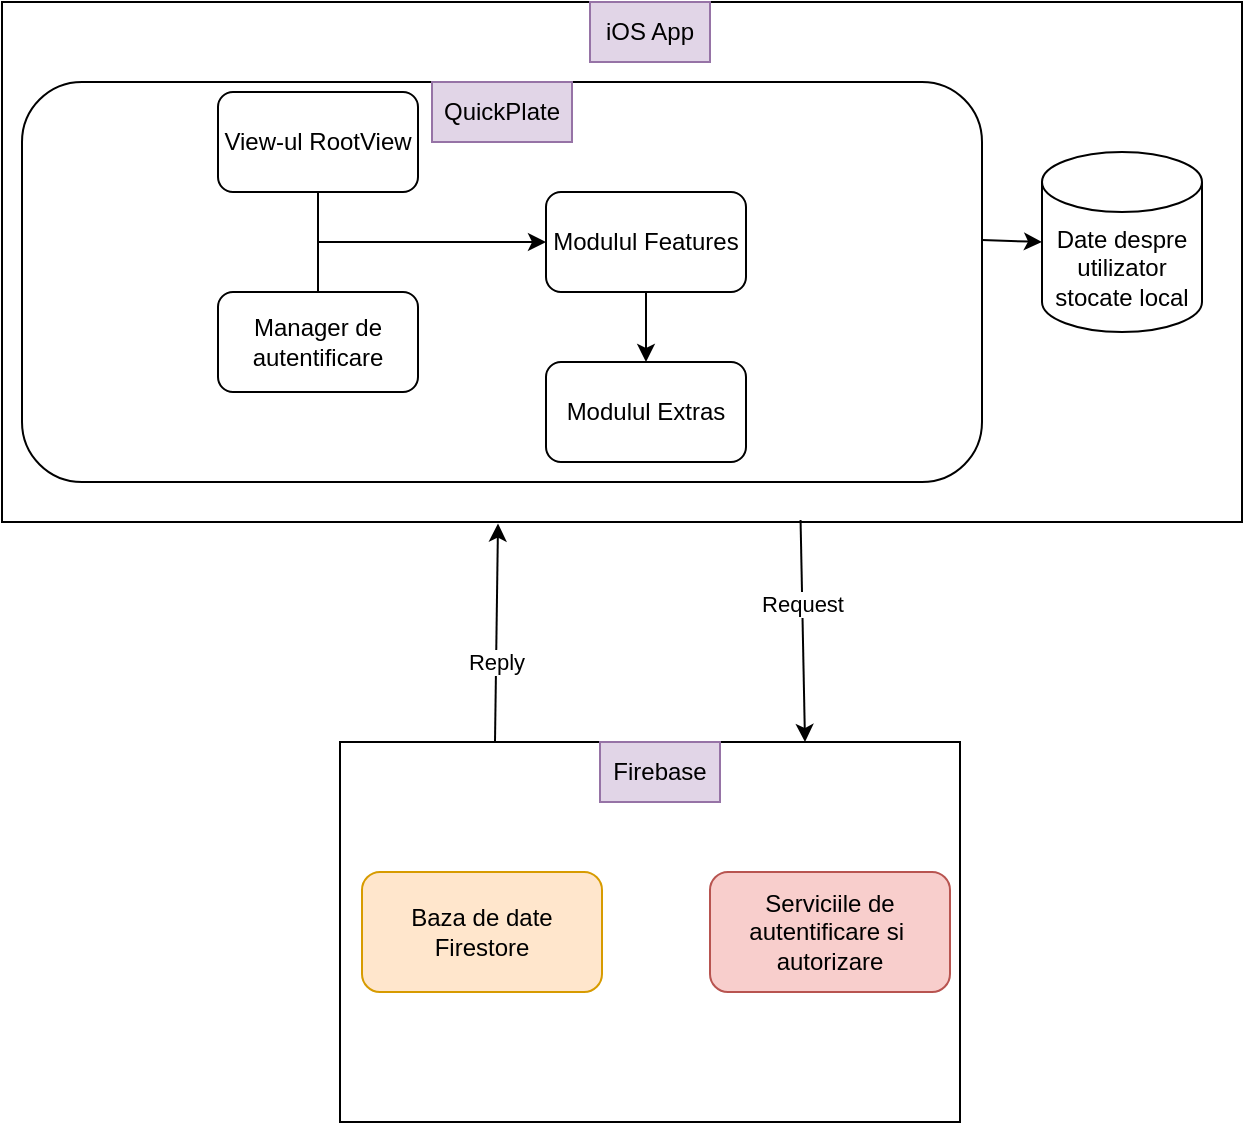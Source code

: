 <mxfile version="21.3.7">
  <diagram name="Page-1" id="EsUINYeXv3JpKhitD1GO">
    <mxGraphModel dx="896" dy="772" grid="1" gridSize="10" guides="1" tooltips="1" connect="1" arrows="1" fold="1" page="1" pageScale="1" pageWidth="827" pageHeight="1169" math="0" shadow="0">
      <root>
        <mxCell id="0" />
        <mxCell id="1" parent="0" />
        <mxCell id="umwTI3W-mNoqkro4EDPA-133" value="" style="rounded=0;whiteSpace=wrap;html=1;" parent="1" vertex="1">
          <mxGeometry x="90" width="620" height="260" as="geometry" />
        </mxCell>
        <mxCell id="umwTI3W-mNoqkro4EDPA-145" value="Date despre utilizator stocate local" style="shape=cylinder3;whiteSpace=wrap;html=1;boundedLbl=1;backgroundOutline=1;size=15;" parent="1" vertex="1">
          <mxGeometry x="610" y="75" width="80" height="90" as="geometry" />
        </mxCell>
        <mxCell id="umwTI3W-mNoqkro4EDPA-150" value="iOS App" style="text;html=1;strokeColor=#9673a6;fillColor=#e1d5e7;align=center;verticalAlign=middle;whiteSpace=wrap;rounded=0;" parent="1" vertex="1">
          <mxGeometry x="384" width="60" height="30" as="geometry" />
        </mxCell>
        <mxCell id="umwTI3W-mNoqkro4EDPA-151" value="" style="rounded=0;whiteSpace=wrap;html=1;" parent="1" vertex="1">
          <mxGeometry x="259" y="370" width="310" height="190" as="geometry" />
        </mxCell>
        <mxCell id="umwTI3W-mNoqkro4EDPA-152" value="Firebase" style="text;html=1;strokeColor=#9673a6;fillColor=#e1d5e7;align=center;verticalAlign=middle;whiteSpace=wrap;rounded=0;" parent="1" vertex="1">
          <mxGeometry x="389" y="370" width="60" height="30" as="geometry" />
        </mxCell>
        <mxCell id="umwTI3W-mNoqkro4EDPA-153" value="" style="endArrow=classic;html=1;rounded=0;exitX=0.25;exitY=0;exitDx=0;exitDy=0;entryX=0.4;entryY=1.003;entryDx=0;entryDy=0;entryPerimeter=0;" parent="1" source="umwTI3W-mNoqkro4EDPA-151" target="umwTI3W-mNoqkro4EDPA-133" edge="1">
          <mxGeometry width="50" height="50" relative="1" as="geometry">
            <mxPoint x="230" y="780" as="sourcePoint" />
            <mxPoint x="190" y="960" as="targetPoint" />
          </mxGeometry>
        </mxCell>
        <mxCell id="umwTI3W-mNoqkro4EDPA-154" value="Reply" style="edgeLabel;html=1;align=center;verticalAlign=middle;resizable=0;points=[];" parent="umwTI3W-mNoqkro4EDPA-153" vertex="1" connectable="0">
          <mxGeometry x="-0.257" relative="1" as="geometry">
            <mxPoint as="offset" />
          </mxGeometry>
        </mxCell>
        <mxCell id="umwTI3W-mNoqkro4EDPA-155" value="" style="endArrow=classic;html=1;rounded=0;exitX=0.644;exitY=0.996;exitDx=0;exitDy=0;entryX=0.75;entryY=0;entryDx=0;entryDy=0;exitPerimeter=0;" parent="1" source="umwTI3W-mNoqkro4EDPA-133" target="umwTI3W-mNoqkro4EDPA-151" edge="1">
          <mxGeometry width="50" height="50" relative="1" as="geometry">
            <mxPoint x="218" y="930" as="sourcePoint" />
            <mxPoint x="216" y="790" as="targetPoint" />
          </mxGeometry>
        </mxCell>
        <mxCell id="umwTI3W-mNoqkro4EDPA-156" value="Request" style="edgeLabel;html=1;align=center;verticalAlign=middle;resizable=0;points=[];" parent="umwTI3W-mNoqkro4EDPA-155" vertex="1" connectable="0">
          <mxGeometry x="-0.257" relative="1" as="geometry">
            <mxPoint as="offset" />
          </mxGeometry>
        </mxCell>
        <mxCell id="umwTI3W-mNoqkro4EDPA-157" value="Baza de date Firestore" style="rounded=1;whiteSpace=wrap;html=1;fillColor=#ffe6cc;strokeColor=#d79b00;" parent="1" vertex="1">
          <mxGeometry x="270" y="435" width="120" height="60" as="geometry" />
        </mxCell>
        <mxCell id="umwTI3W-mNoqkro4EDPA-158" value="Serviciile de autentificare si&amp;nbsp;&lt;br&gt;autorizare" style="rounded=1;whiteSpace=wrap;html=1;fillColor=#f8cecc;strokeColor=#b85450;" parent="1" vertex="1">
          <mxGeometry x="444" y="435" width="120" height="60" as="geometry" />
        </mxCell>
        <mxCell id="umwTI3W-mNoqkro4EDPA-187" value="" style="rounded=1;whiteSpace=wrap;html=1;" parent="1" vertex="1">
          <mxGeometry x="100" y="40" width="480" height="200" as="geometry" />
        </mxCell>
        <mxCell id="umwTI3W-mNoqkro4EDPA-188" value="View-ul RootView" style="rounded=1;whiteSpace=wrap;html=1;" parent="1" vertex="1">
          <mxGeometry x="198" y="45" width="100" height="50" as="geometry" />
        </mxCell>
        <mxCell id="umwTI3W-mNoqkro4EDPA-189" value="Manager de autentificare" style="rounded=1;whiteSpace=wrap;html=1;" parent="1" vertex="1">
          <mxGeometry x="198" y="145" width="100" height="50" as="geometry" />
        </mxCell>
        <mxCell id="umwTI3W-mNoqkro4EDPA-192" value="" style="endArrow=none;html=1;rounded=0;entryX=0.5;entryY=1;entryDx=0;entryDy=0;exitX=0.5;exitY=0;exitDx=0;exitDy=0;" parent="1" source="umwTI3W-mNoqkro4EDPA-189" target="umwTI3W-mNoqkro4EDPA-188" edge="1">
          <mxGeometry width="50" height="50" relative="1" as="geometry">
            <mxPoint x="528" y="160" as="sourcePoint" />
            <mxPoint x="578" y="110" as="targetPoint" />
          </mxGeometry>
        </mxCell>
        <mxCell id="umwTI3W-mNoqkro4EDPA-195" value="Modulul Features" style="rounded=1;whiteSpace=wrap;html=1;" parent="1" vertex="1">
          <mxGeometry x="362" y="95" width="100" height="50" as="geometry" />
        </mxCell>
        <mxCell id="umwTI3W-mNoqkro4EDPA-196" value="" style="endArrow=classic;html=1;rounded=0;entryX=0;entryY=0.5;entryDx=0;entryDy=0;" parent="1" target="umwTI3W-mNoqkro4EDPA-195" edge="1">
          <mxGeometry width="50" height="50" relative="1" as="geometry">
            <mxPoint x="248" y="120" as="sourcePoint" />
            <mxPoint x="288" y="130" as="targetPoint" />
          </mxGeometry>
        </mxCell>
        <mxCell id="umwTI3W-mNoqkro4EDPA-200" value="Modulul Extras" style="rounded=1;whiteSpace=wrap;html=1;" parent="1" vertex="1">
          <mxGeometry x="362" y="180" width="100" height="50" as="geometry" />
        </mxCell>
        <mxCell id="umwTI3W-mNoqkro4EDPA-201" value="" style="endArrow=classic;html=1;rounded=0;exitX=0.5;exitY=1;exitDx=0;exitDy=0;entryX=0.5;entryY=0;entryDx=0;entryDy=0;" parent="1" source="umwTI3W-mNoqkro4EDPA-195" target="umwTI3W-mNoqkro4EDPA-200" edge="1">
          <mxGeometry width="50" height="50" relative="1" as="geometry">
            <mxPoint x="528" y="160" as="sourcePoint" />
            <mxPoint x="578" y="110" as="targetPoint" />
          </mxGeometry>
        </mxCell>
        <mxCell id="SpRrCIqTvxjNhUW899ok-1" value="QuickPlate" style="rounded=0;whiteSpace=wrap;html=1;fillColor=#e1d5e7;strokeColor=#9673a6;" vertex="1" parent="1">
          <mxGeometry x="305" y="40" width="70" height="30" as="geometry" />
        </mxCell>
        <mxCell id="SpRrCIqTvxjNhUW899ok-2" value="" style="endArrow=classic;html=1;rounded=0;entryX=0;entryY=0.5;entryDx=0;entryDy=0;entryPerimeter=0;exitX=1;exitY=0.395;exitDx=0;exitDy=0;exitPerimeter=0;" edge="1" parent="1" source="umwTI3W-mNoqkro4EDPA-187" target="umwTI3W-mNoqkro4EDPA-145">
          <mxGeometry width="50" height="50" relative="1" as="geometry">
            <mxPoint x="258" y="130" as="sourcePoint" />
            <mxPoint x="372" y="130" as="targetPoint" />
          </mxGeometry>
        </mxCell>
      </root>
    </mxGraphModel>
  </diagram>
</mxfile>
